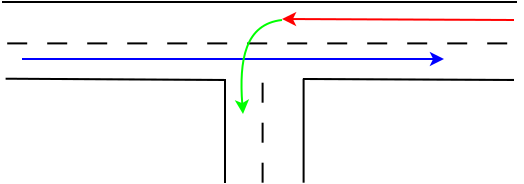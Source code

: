 <?xml version="1.0" encoding="UTF-8"?>
<dia:diagram xmlns:dia="http://www.lysator.liu.se/~alla/dia/">
  <dia:layer name="Background" visible="true">
    <dia:object type="Standard - Line" version="0" id="O0">
      <dia:attribute name="obj_pos">
        <dia:point val="4.95,6.05"/>
      </dia:attribute>
      <dia:attribute name="obj_bb">
        <dia:rectangle val="4.9,6;30.75,6.1"/>
      </dia:attribute>
      <dia:attribute name="conn_endpoints">
        <dia:point val="4.95,6.05"/>
        <dia:point val="30.7,6.05"/>
      </dia:attribute>
      <dia:attribute name="numcp">
        <dia:int val="1"/>
      </dia:attribute>
    </dia:object>
    <dia:object type="Standard - Line" version="0" id="O1">
      <dia:attribute name="obj_pos">
        <dia:point val="5.13,9.885"/>
      </dia:attribute>
      <dia:attribute name="obj_bb">
        <dia:rectangle val="5.08,9.835;16.1,10.0"/>
      </dia:attribute>
      <dia:attribute name="conn_endpoints">
        <dia:point val="5.13,9.885"/>
        <dia:point val="16.05,9.95"/>
      </dia:attribute>
      <dia:attribute name="numcp">
        <dia:int val="1"/>
      </dia:attribute>
    </dia:object>
    <dia:object type="Standard - Line" version="0" id="O2">
      <dia:attribute name="obj_pos">
        <dia:point val="5.21,8.12"/>
      </dia:attribute>
      <dia:attribute name="obj_bb">
        <dia:rectangle val="5.16,8.07;31.01,8.17"/>
      </dia:attribute>
      <dia:attribute name="conn_endpoints">
        <dia:point val="5.21,8.12"/>
        <dia:point val="30.96,8.12"/>
      </dia:attribute>
      <dia:attribute name="numcp">
        <dia:int val="1"/>
      </dia:attribute>
      <dia:attribute name="line_style">
        <dia:enum val="1"/>
      </dia:attribute>
    </dia:object>
    <dia:object type="Standard - Line" version="0" id="O3">
      <dia:attribute name="obj_pos">
        <dia:point val="20,9.9"/>
      </dia:attribute>
      <dia:attribute name="obj_bb">
        <dia:rectangle val="19.95,9.85;30.601,10.001"/>
      </dia:attribute>
      <dia:attribute name="conn_endpoints">
        <dia:point val="20,9.9"/>
        <dia:point val="30.55,9.95"/>
      </dia:attribute>
      <dia:attribute name="numcp">
        <dia:int val="1"/>
      </dia:attribute>
    </dia:object>
    <dia:object type="Standard - Line" version="0" id="O4">
      <dia:attribute name="obj_pos">
        <dia:point val="16.1,15.1"/>
      </dia:attribute>
      <dia:attribute name="obj_bb">
        <dia:rectangle val="16.05,9.85;16.15,15.15"/>
      </dia:attribute>
      <dia:attribute name="conn_endpoints">
        <dia:point val="16.1,15.1"/>
        <dia:point val="16.1,9.9"/>
      </dia:attribute>
      <dia:attribute name="numcp">
        <dia:int val="1"/>
      </dia:attribute>
    </dia:object>
    <dia:object type="Standard - Line" version="0" id="O5">
      <dia:attribute name="obj_pos">
        <dia:point val="20.03,15.085"/>
      </dia:attribute>
      <dia:attribute name="obj_bb">
        <dia:rectangle val="19.98,9.835;20.08,15.135"/>
      </dia:attribute>
      <dia:attribute name="conn_endpoints">
        <dia:point val="20.03,15.085"/>
        <dia:point val="20.03,9.885"/>
      </dia:attribute>
      <dia:attribute name="numcp">
        <dia:int val="1"/>
      </dia:attribute>
    </dia:object>
    <dia:object type="Standard - Line" version="0" id="O6">
      <dia:attribute name="obj_pos">
        <dia:point val="17.98,15.085"/>
      </dia:attribute>
      <dia:attribute name="obj_bb">
        <dia:rectangle val="17.93,9.835;18.03,15.135"/>
      </dia:attribute>
      <dia:attribute name="conn_endpoints">
        <dia:point val="17.98,15.085"/>
        <dia:point val="17.98,9.885"/>
      </dia:attribute>
      <dia:attribute name="numcp">
        <dia:int val="1"/>
      </dia:attribute>
      <dia:attribute name="line_style">
        <dia:enum val="1"/>
      </dia:attribute>
    </dia:object>
    <dia:object type="Standard - Line" version="0" id="O7">
      <dia:attribute name="obj_pos">
        <dia:point val="5.95,8.9"/>
      </dia:attribute>
      <dia:attribute name="obj_bb">
        <dia:rectangle val="5.9,8.4;27.1,9.4"/>
      </dia:attribute>
      <dia:attribute name="conn_endpoints">
        <dia:point val="5.95,8.9"/>
        <dia:point val="27.05,8.9"/>
      </dia:attribute>
      <dia:attribute name="numcp">
        <dia:int val="1"/>
      </dia:attribute>
      <dia:attribute name="line_color">
        <dia:color val="#0000ff"/>
      </dia:attribute>
      <dia:attribute name="end_arrow">
        <dia:enum val="22"/>
      </dia:attribute>
      <dia:attribute name="end_arrow_length">
        <dia:real val="0.5"/>
      </dia:attribute>
      <dia:attribute name="end_arrow_width">
        <dia:real val="0.5"/>
      </dia:attribute>
    </dia:object>
    <dia:object type="Standard - Line" version="0" id="O8">
      <dia:attribute name="obj_pos">
        <dia:point val="30.55,6.95"/>
      </dia:attribute>
      <dia:attribute name="obj_bb">
        <dia:rectangle val="18.898,6.4;30.6,7.4"/>
      </dia:attribute>
      <dia:attribute name="conn_endpoints">
        <dia:point val="30.55,6.95"/>
        <dia:point val="18.95,6.9"/>
      </dia:attribute>
      <dia:attribute name="numcp">
        <dia:int val="1"/>
      </dia:attribute>
      <dia:attribute name="line_color">
        <dia:color val="#ff0000"/>
      </dia:attribute>
      <dia:attribute name="end_arrow">
        <dia:enum val="22"/>
      </dia:attribute>
      <dia:attribute name="end_arrow_length">
        <dia:real val="0.5"/>
      </dia:attribute>
      <dia:attribute name="end_arrow_width">
        <dia:real val="0.5"/>
      </dia:attribute>
    </dia:object>
    <dia:object type="Standard - BezierLine" version="0" id="O9">
      <dia:attribute name="obj_pos">
        <dia:point val="18.95,6.95"/>
      </dia:attribute>
      <dia:attribute name="obj_bb">
        <dia:rectangle val="16.498,6.895;19.005,11.737"/>
      </dia:attribute>
      <dia:attribute name="bez_points">
        <dia:point val="18.95,6.95"/>
        <dia:point val="17.1,7.15"/>
        <dia:point val="16.8,8.95"/>
        <dia:point val="17,11.65"/>
      </dia:attribute>
      <dia:attribute name="corner_types">
        <dia:enum val="0"/>
        <dia:enum val="0"/>
      </dia:attribute>
      <dia:attribute name="line_color">
        <dia:color val="#00ff00"/>
      </dia:attribute>
      <dia:attribute name="end_arrow">
        <dia:enum val="22"/>
      </dia:attribute>
      <dia:attribute name="end_arrow_length">
        <dia:real val="0.5"/>
      </dia:attribute>
      <dia:attribute name="end_arrow_width">
        <dia:real val="0.5"/>
      </dia:attribute>
    </dia:object>
  </dia:layer>
</dia:diagram>
